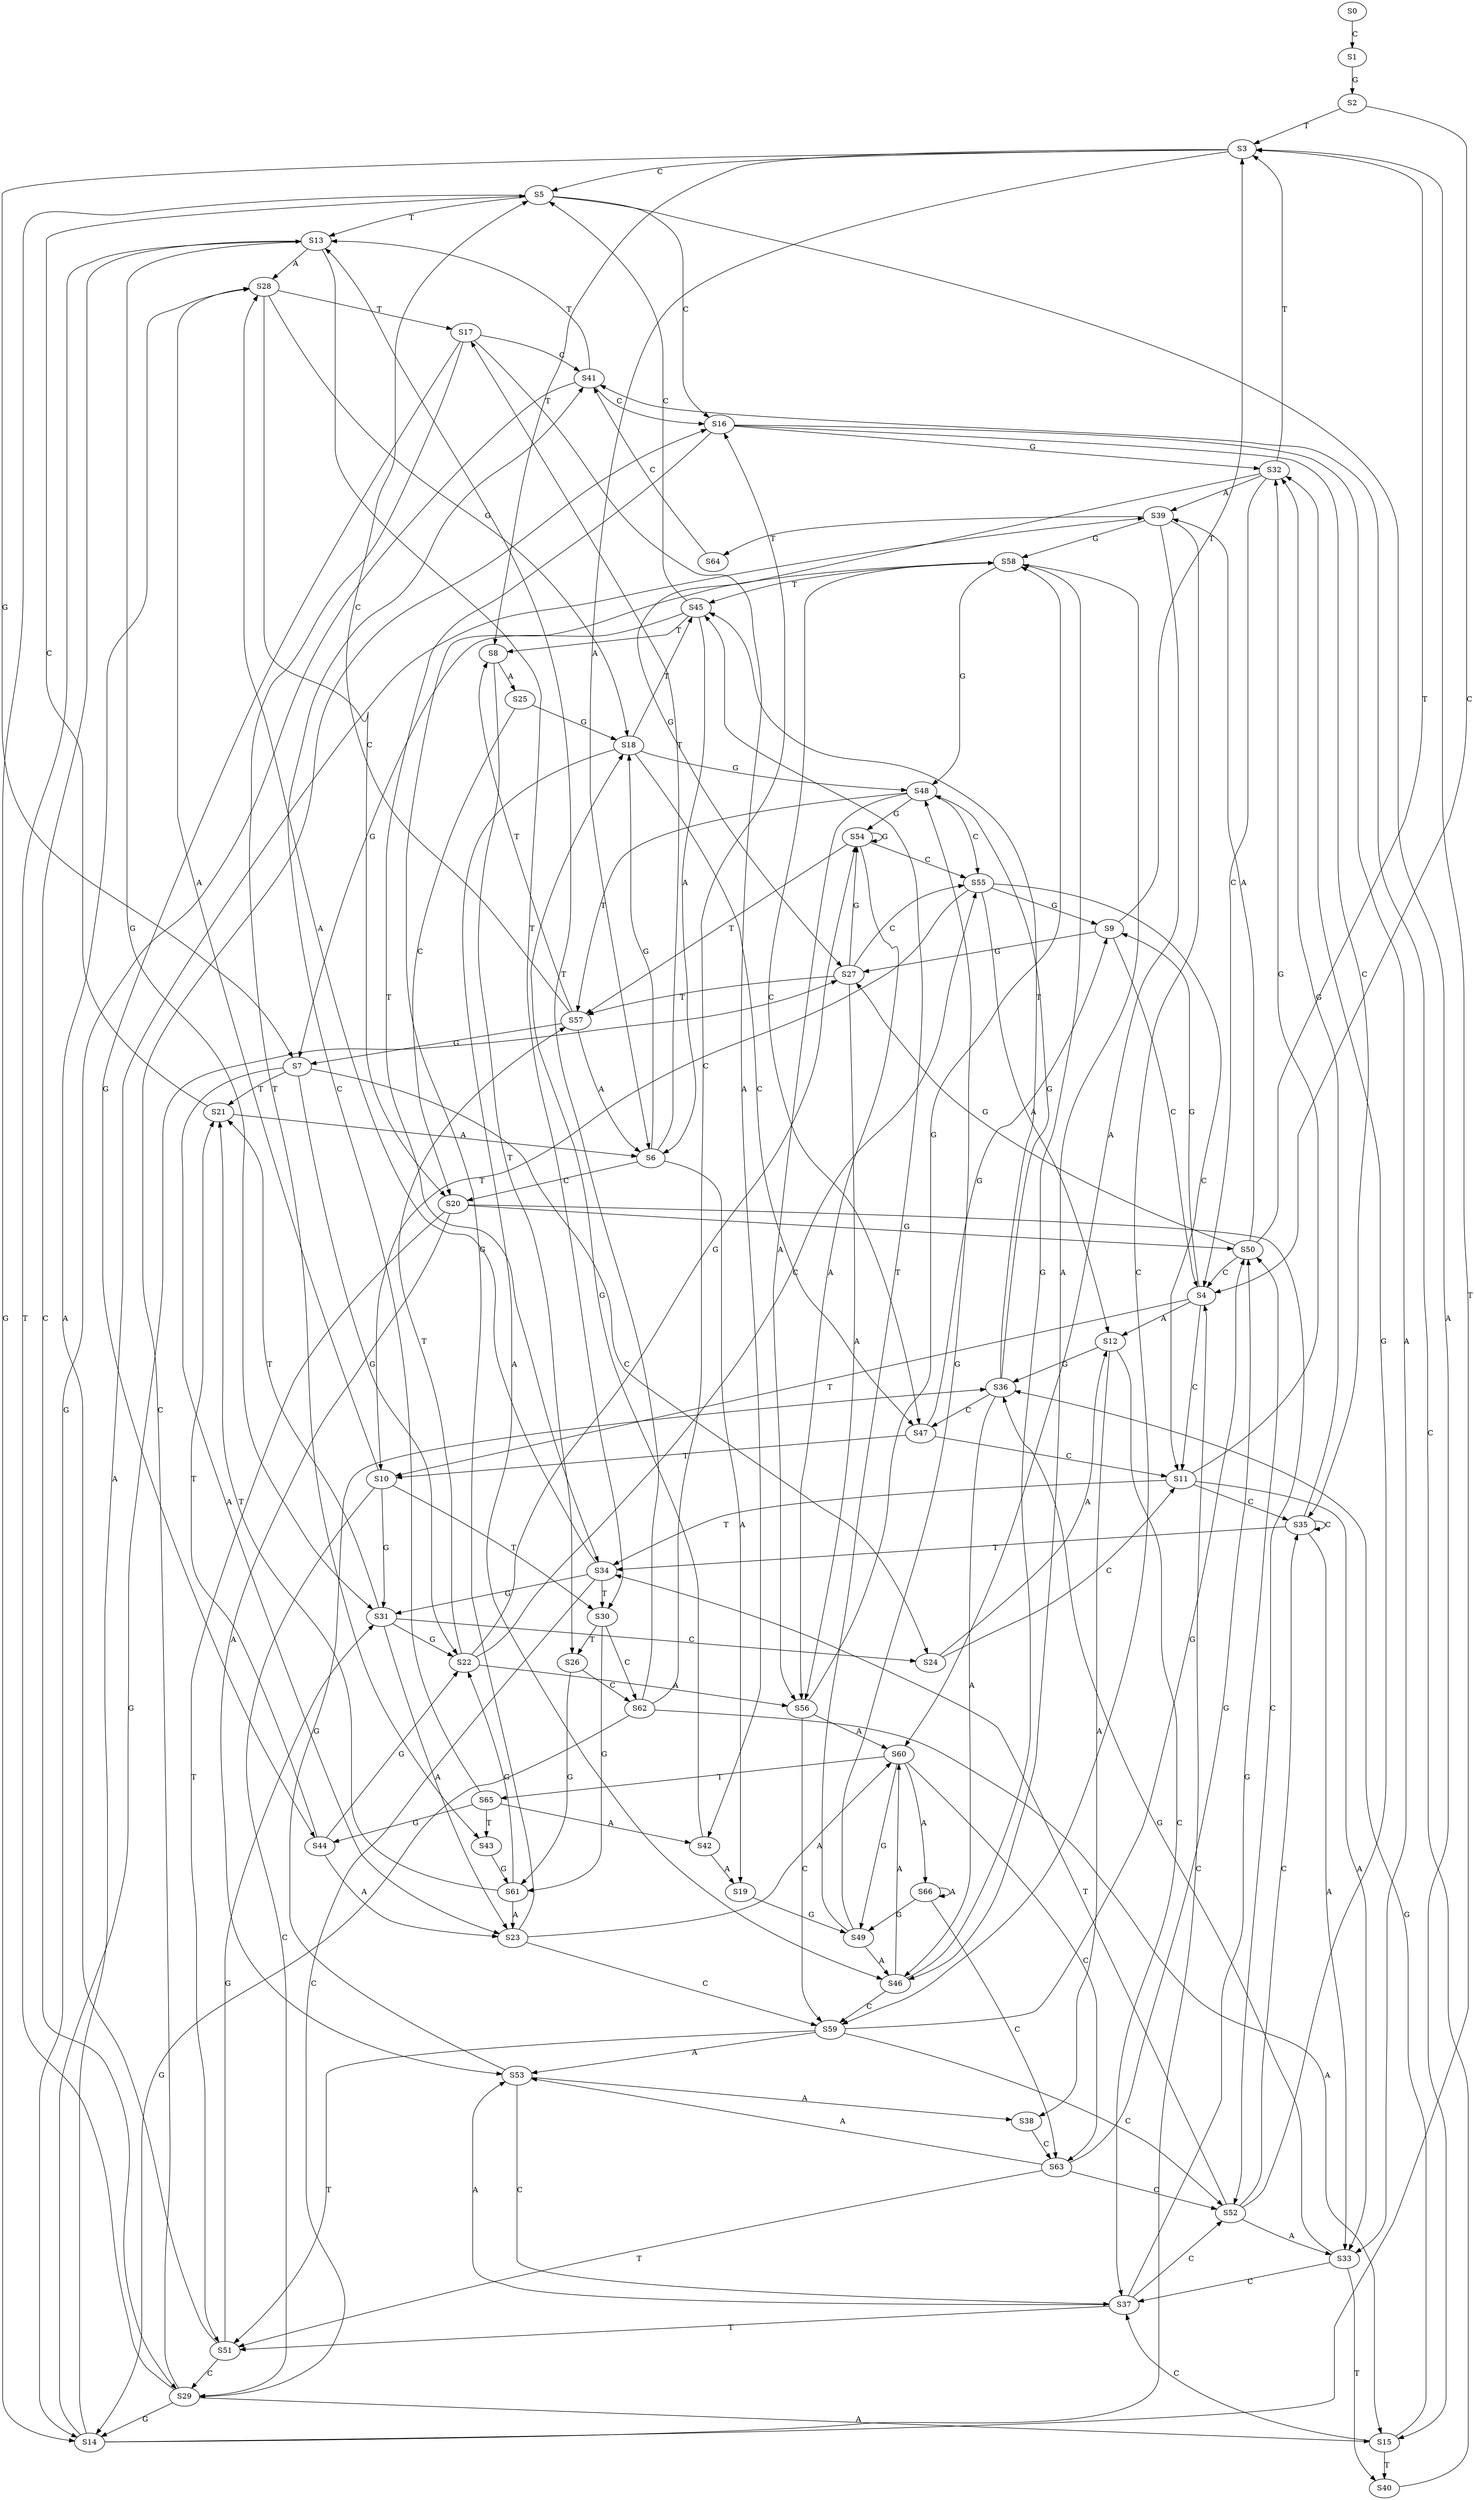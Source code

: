 strict digraph  {
	S0 -> S1 [ label = C ];
	S1 -> S2 [ label = G ];
	S2 -> S3 [ label = T ];
	S2 -> S4 [ label = C ];
	S3 -> S5 [ label = C ];
	S3 -> S6 [ label = A ];
	S3 -> S7 [ label = G ];
	S3 -> S8 [ label = T ];
	S4 -> S9 [ label = G ];
	S4 -> S10 [ label = T ];
	S4 -> S11 [ label = C ];
	S4 -> S12 [ label = A ];
	S5 -> S13 [ label = T ];
	S5 -> S14 [ label = G ];
	S5 -> S15 [ label = A ];
	S5 -> S16 [ label = C ];
	S6 -> S17 [ label = T ];
	S6 -> S18 [ label = G ];
	S6 -> S19 [ label = A ];
	S6 -> S20 [ label = C ];
	S7 -> S21 [ label = T ];
	S7 -> S22 [ label = G ];
	S7 -> S23 [ label = A ];
	S7 -> S24 [ label = C ];
	S8 -> S25 [ label = A ];
	S8 -> S26 [ label = T ];
	S9 -> S27 [ label = G ];
	S9 -> S4 [ label = C ];
	S9 -> S3 [ label = T ];
	S10 -> S28 [ label = A ];
	S10 -> S29 [ label = C ];
	S10 -> S30 [ label = T ];
	S10 -> S31 [ label = G ];
	S11 -> S32 [ label = G ];
	S11 -> S33 [ label = A ];
	S11 -> S34 [ label = T ];
	S11 -> S35 [ label = C ];
	S12 -> S36 [ label = G ];
	S12 -> S37 [ label = C ];
	S12 -> S38 [ label = A ];
	S13 -> S31 [ label = G ];
	S13 -> S29 [ label = C ];
	S13 -> S28 [ label = A ];
	S13 -> S30 [ label = T ];
	S14 -> S27 [ label = G ];
	S14 -> S3 [ label = T ];
	S14 -> S4 [ label = C ];
	S14 -> S39 [ label = A ];
	S15 -> S40 [ label = T ];
	S15 -> S37 [ label = C ];
	S15 -> S36 [ label = G ];
	S16 -> S35 [ label = C ];
	S16 -> S33 [ label = A ];
	S16 -> S34 [ label = T ];
	S16 -> S32 [ label = G ];
	S17 -> S41 [ label = C ];
	S17 -> S42 [ label = A ];
	S17 -> S43 [ label = T ];
	S17 -> S44 [ label = G ];
	S18 -> S45 [ label = T ];
	S18 -> S46 [ label = A ];
	S18 -> S47 [ label = C ];
	S18 -> S48 [ label = G ];
	S19 -> S49 [ label = G ];
	S20 -> S50 [ label = G ];
	S20 -> S51 [ label = T ];
	S20 -> S52 [ label = C ];
	S20 -> S53 [ label = A ];
	S21 -> S5 [ label = C ];
	S21 -> S6 [ label = A ];
	S22 -> S54 [ label = G ];
	S22 -> S55 [ label = C ];
	S22 -> S56 [ label = A ];
	S22 -> S57 [ label = T ];
	S23 -> S58 [ label = G ];
	S23 -> S59 [ label = C ];
	S23 -> S60 [ label = A ];
	S24 -> S11 [ label = C ];
	S24 -> S12 [ label = A ];
	S25 -> S20 [ label = C ];
	S25 -> S18 [ label = G ];
	S26 -> S61 [ label = G ];
	S26 -> S62 [ label = C ];
	S27 -> S56 [ label = A ];
	S27 -> S54 [ label = G ];
	S27 -> S55 [ label = C ];
	S27 -> S57 [ label = T ];
	S28 -> S18 [ label = G ];
	S28 -> S17 [ label = T ];
	S28 -> S20 [ label = C ];
	S29 -> S13 [ label = T ];
	S29 -> S14 [ label = G ];
	S29 -> S16 [ label = C ];
	S29 -> S15 [ label = A ];
	S30 -> S62 [ label = C ];
	S30 -> S61 [ label = G ];
	S30 -> S26 [ label = T ];
	S31 -> S23 [ label = A ];
	S31 -> S24 [ label = C ];
	S31 -> S22 [ label = G ];
	S31 -> S21 [ label = T ];
	S32 -> S39 [ label = A ];
	S32 -> S27 [ label = G ];
	S32 -> S4 [ label = C ];
	S32 -> S3 [ label = T ];
	S33 -> S36 [ label = G ];
	S33 -> S40 [ label = T ];
	S33 -> S37 [ label = C ];
	S34 -> S31 [ label = G ];
	S34 -> S28 [ label = A ];
	S34 -> S29 [ label = C ];
	S34 -> S30 [ label = T ];
	S35 -> S32 [ label = G ];
	S35 -> S35 [ label = C ];
	S35 -> S33 [ label = A ];
	S35 -> S34 [ label = T ];
	S36 -> S48 [ label = G ];
	S36 -> S45 [ label = T ];
	S36 -> S46 [ label = A ];
	S36 -> S47 [ label = C ];
	S37 -> S51 [ label = T ];
	S37 -> S52 [ label = C ];
	S37 -> S53 [ label = A ];
	S37 -> S50 [ label = G ];
	S38 -> S63 [ label = C ];
	S39 -> S60 [ label = A ];
	S39 -> S59 [ label = C ];
	S39 -> S58 [ label = G ];
	S39 -> S64 [ label = T ];
	S40 -> S41 [ label = C ];
	S41 -> S16 [ label = C ];
	S41 -> S14 [ label = G ];
	S41 -> S13 [ label = T ];
	S42 -> S18 [ label = G ];
	S42 -> S19 [ label = A ];
	S43 -> S61 [ label = G ];
	S44 -> S22 [ label = G ];
	S44 -> S23 [ label = A ];
	S44 -> S21 [ label = T ];
	S45 -> S6 [ label = A ];
	S45 -> S5 [ label = C ];
	S45 -> S7 [ label = G ];
	S45 -> S8 [ label = T ];
	S46 -> S60 [ label = A ];
	S46 -> S59 [ label = C ];
	S46 -> S58 [ label = G ];
	S47 -> S11 [ label = C ];
	S47 -> S10 [ label = T ];
	S47 -> S9 [ label = G ];
	S48 -> S56 [ label = A ];
	S48 -> S54 [ label = G ];
	S48 -> S57 [ label = T ];
	S48 -> S55 [ label = C ];
	S49 -> S45 [ label = T ];
	S49 -> S46 [ label = A ];
	S49 -> S48 [ label = G ];
	S50 -> S27 [ label = G ];
	S50 -> S39 [ label = A ];
	S50 -> S3 [ label = T ];
	S50 -> S4 [ label = C ];
	S51 -> S28 [ label = A ];
	S51 -> S29 [ label = C ];
	S51 -> S31 [ label = G ];
	S52 -> S35 [ label = C ];
	S52 -> S33 [ label = A ];
	S52 -> S34 [ label = T ];
	S52 -> S32 [ label = G ];
	S53 -> S36 [ label = G ];
	S53 -> S37 [ label = C ];
	S53 -> S38 [ label = A ];
	S54 -> S57 [ label = T ];
	S54 -> S55 [ label = C ];
	S54 -> S54 [ label = G ];
	S54 -> S56 [ label = A ];
	S55 -> S10 [ label = T ];
	S55 -> S11 [ label = C ];
	S55 -> S12 [ label = A ];
	S55 -> S9 [ label = G ];
	S56 -> S60 [ label = A ];
	S56 -> S59 [ label = C ];
	S56 -> S58 [ label = G ];
	S57 -> S6 [ label = A ];
	S57 -> S5 [ label = C ];
	S57 -> S7 [ label = G ];
	S57 -> S8 [ label = T ];
	S58 -> S45 [ label = T ];
	S58 -> S46 [ label = A ];
	S58 -> S48 [ label = G ];
	S58 -> S47 [ label = C ];
	S59 -> S51 [ label = T ];
	S59 -> S50 [ label = G ];
	S59 -> S52 [ label = C ];
	S59 -> S53 [ label = A ];
	S60 -> S65 [ label = T ];
	S60 -> S63 [ label = C ];
	S60 -> S66 [ label = A ];
	S60 -> S49 [ label = G ];
	S61 -> S22 [ label = G ];
	S61 -> S21 [ label = T ];
	S61 -> S23 [ label = A ];
	S62 -> S15 [ label = A ];
	S62 -> S13 [ label = T ];
	S62 -> S16 [ label = C ];
	S62 -> S14 [ label = G ];
	S63 -> S53 [ label = A ];
	S63 -> S52 [ label = C ];
	S63 -> S50 [ label = G ];
	S63 -> S51 [ label = T ];
	S64 -> S41 [ label = C ];
	S65 -> S42 [ label = A ];
	S65 -> S41 [ label = C ];
	S65 -> S44 [ label = G ];
	S65 -> S43 [ label = T ];
	S66 -> S49 [ label = G ];
	S66 -> S63 [ label = C ];
	S66 -> S66 [ label = A ];
}
